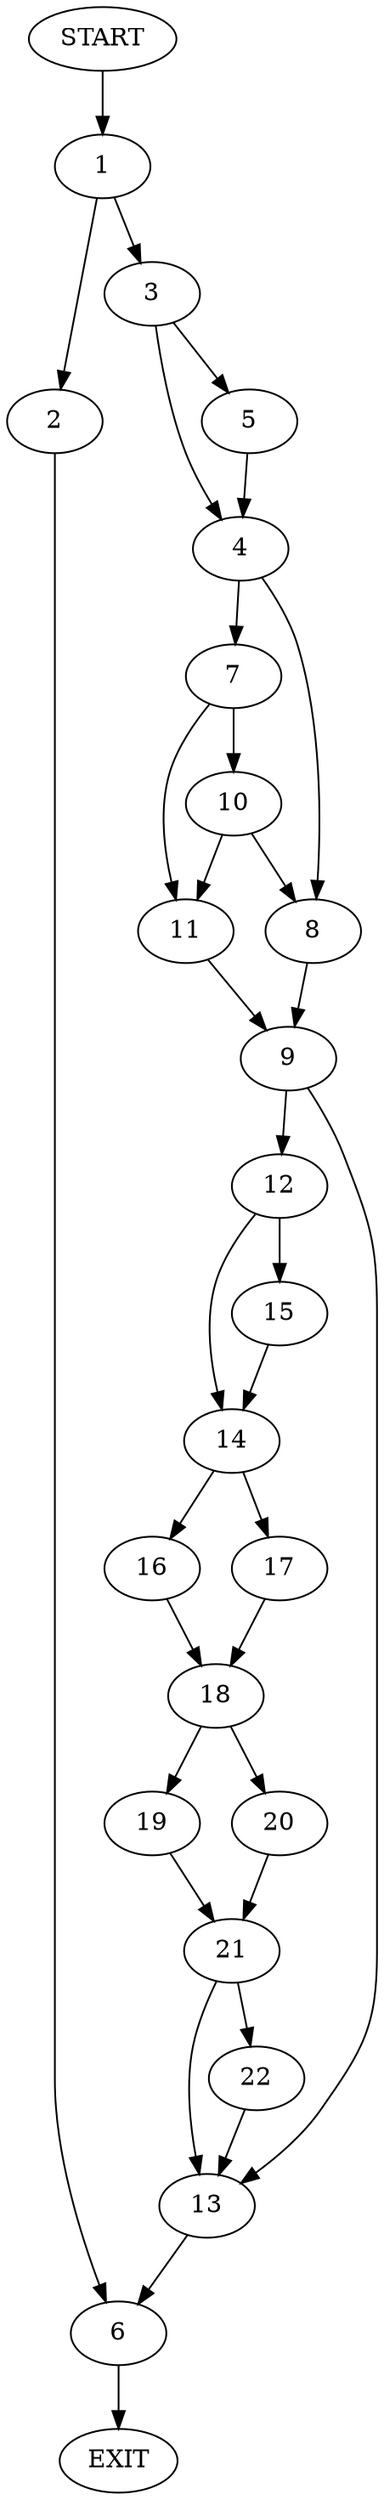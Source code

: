 digraph {
0 [label="START"]
23 [label="EXIT"]
0 -> 1
1 -> 2
1 -> 3
3 -> 4
3 -> 5
2 -> 6
4 -> 7
4 -> 8
5 -> 4
8 -> 9
7 -> 10
7 -> 11
10 -> 8
10 -> 11
11 -> 9
9 -> 12
9 -> 13
12 -> 14
12 -> 15
13 -> 6
15 -> 14
14 -> 16
14 -> 17
16 -> 18
17 -> 18
18 -> 19
18 -> 20
19 -> 21
20 -> 21
21 -> 13
21 -> 22
22 -> 13
6 -> 23
}
